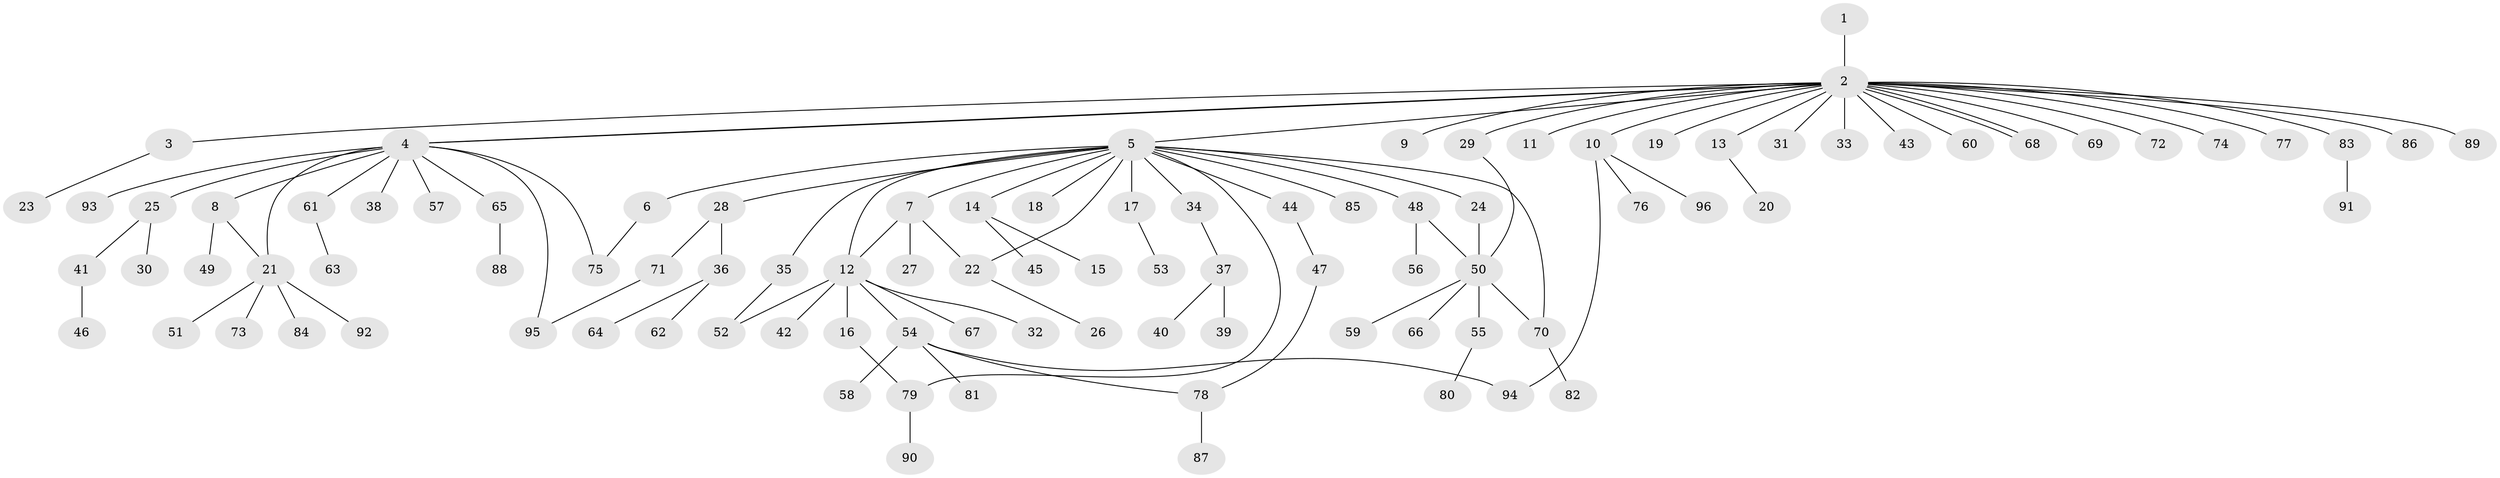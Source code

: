 // coarse degree distribution, {1: 0.5517241379310345, 3: 0.05172413793103448, 2: 0.29310344827586204, 10: 0.017241379310344827, 21: 0.017241379310344827, 5: 0.034482758620689655, 6: 0.017241379310344827, 14: 0.017241379310344827}
// Generated by graph-tools (version 1.1) at 2025/36/03/04/25 23:36:50]
// undirected, 96 vertices, 109 edges
graph export_dot {
  node [color=gray90,style=filled];
  1;
  2;
  3;
  4;
  5;
  6;
  7;
  8;
  9;
  10;
  11;
  12;
  13;
  14;
  15;
  16;
  17;
  18;
  19;
  20;
  21;
  22;
  23;
  24;
  25;
  26;
  27;
  28;
  29;
  30;
  31;
  32;
  33;
  34;
  35;
  36;
  37;
  38;
  39;
  40;
  41;
  42;
  43;
  44;
  45;
  46;
  47;
  48;
  49;
  50;
  51;
  52;
  53;
  54;
  55;
  56;
  57;
  58;
  59;
  60;
  61;
  62;
  63;
  64;
  65;
  66;
  67;
  68;
  69;
  70;
  71;
  72;
  73;
  74;
  75;
  76;
  77;
  78;
  79;
  80;
  81;
  82;
  83;
  84;
  85;
  86;
  87;
  88;
  89;
  90;
  91;
  92;
  93;
  94;
  95;
  96;
  1 -- 2;
  2 -- 3;
  2 -- 4;
  2 -- 4;
  2 -- 5;
  2 -- 9;
  2 -- 10;
  2 -- 11;
  2 -- 13;
  2 -- 19;
  2 -- 29;
  2 -- 31;
  2 -- 33;
  2 -- 43;
  2 -- 60;
  2 -- 68;
  2 -- 68;
  2 -- 69;
  2 -- 72;
  2 -- 74;
  2 -- 77;
  2 -- 83;
  2 -- 86;
  2 -- 89;
  3 -- 23;
  4 -- 8;
  4 -- 21;
  4 -- 25;
  4 -- 38;
  4 -- 57;
  4 -- 61;
  4 -- 65;
  4 -- 75;
  4 -- 93;
  4 -- 95;
  5 -- 6;
  5 -- 7;
  5 -- 12;
  5 -- 14;
  5 -- 17;
  5 -- 18;
  5 -- 22;
  5 -- 24;
  5 -- 28;
  5 -- 34;
  5 -- 35;
  5 -- 44;
  5 -- 48;
  5 -- 70;
  5 -- 79;
  5 -- 85;
  6 -- 75;
  7 -- 12;
  7 -- 22;
  7 -- 27;
  8 -- 21;
  8 -- 49;
  10 -- 76;
  10 -- 94;
  10 -- 96;
  12 -- 16;
  12 -- 32;
  12 -- 42;
  12 -- 52;
  12 -- 54;
  12 -- 67;
  13 -- 20;
  14 -- 15;
  14 -- 45;
  16 -- 79;
  17 -- 53;
  21 -- 51;
  21 -- 73;
  21 -- 84;
  21 -- 92;
  22 -- 26;
  24 -- 50;
  25 -- 30;
  25 -- 41;
  28 -- 36;
  28 -- 71;
  29 -- 50;
  34 -- 37;
  35 -- 52;
  36 -- 62;
  36 -- 64;
  37 -- 39;
  37 -- 40;
  41 -- 46;
  44 -- 47;
  47 -- 78;
  48 -- 50;
  48 -- 56;
  50 -- 55;
  50 -- 59;
  50 -- 66;
  50 -- 70;
  54 -- 58;
  54 -- 78;
  54 -- 81;
  54 -- 94;
  55 -- 80;
  61 -- 63;
  65 -- 88;
  70 -- 82;
  71 -- 95;
  78 -- 87;
  79 -- 90;
  83 -- 91;
}
